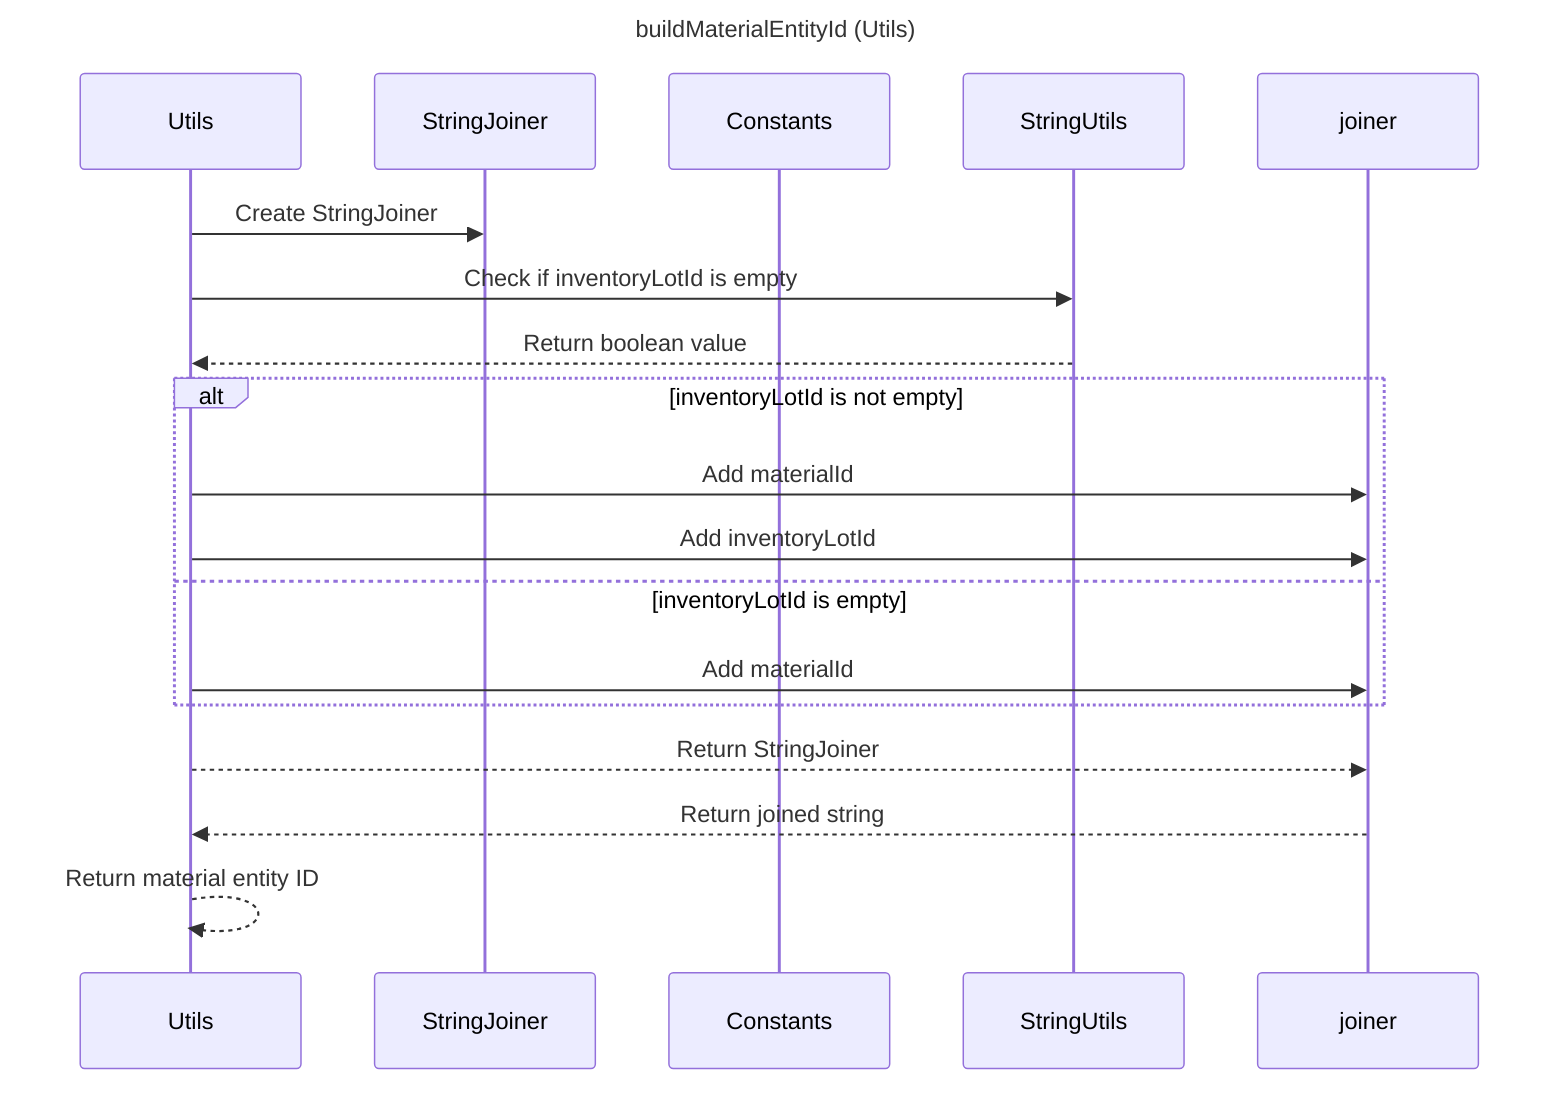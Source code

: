 ---
title: buildMaterialEntityId (Utils)
---

sequenceDiagram
    participant Utils
    participant StringJoiner
    participant Constants
    participant StringUtils

    Utils->>StringJoiner: Create StringJoiner
    Utils->>StringUtils: Check if inventoryLotId is empty
    StringUtils-->>Utils: Return boolean value
    alt inventoryLotId is not empty
        Utils->>joiner: Add materialId
        Utils->>joiner: Add inventoryLotId
    else inventoryLotId is empty
        Utils->>joiner: Add materialId
    end
    Utils-->>joiner: Return StringJoiner
    joiner-->>Utils: Return joined string
    Utils-->>Utils: Return material entity ID